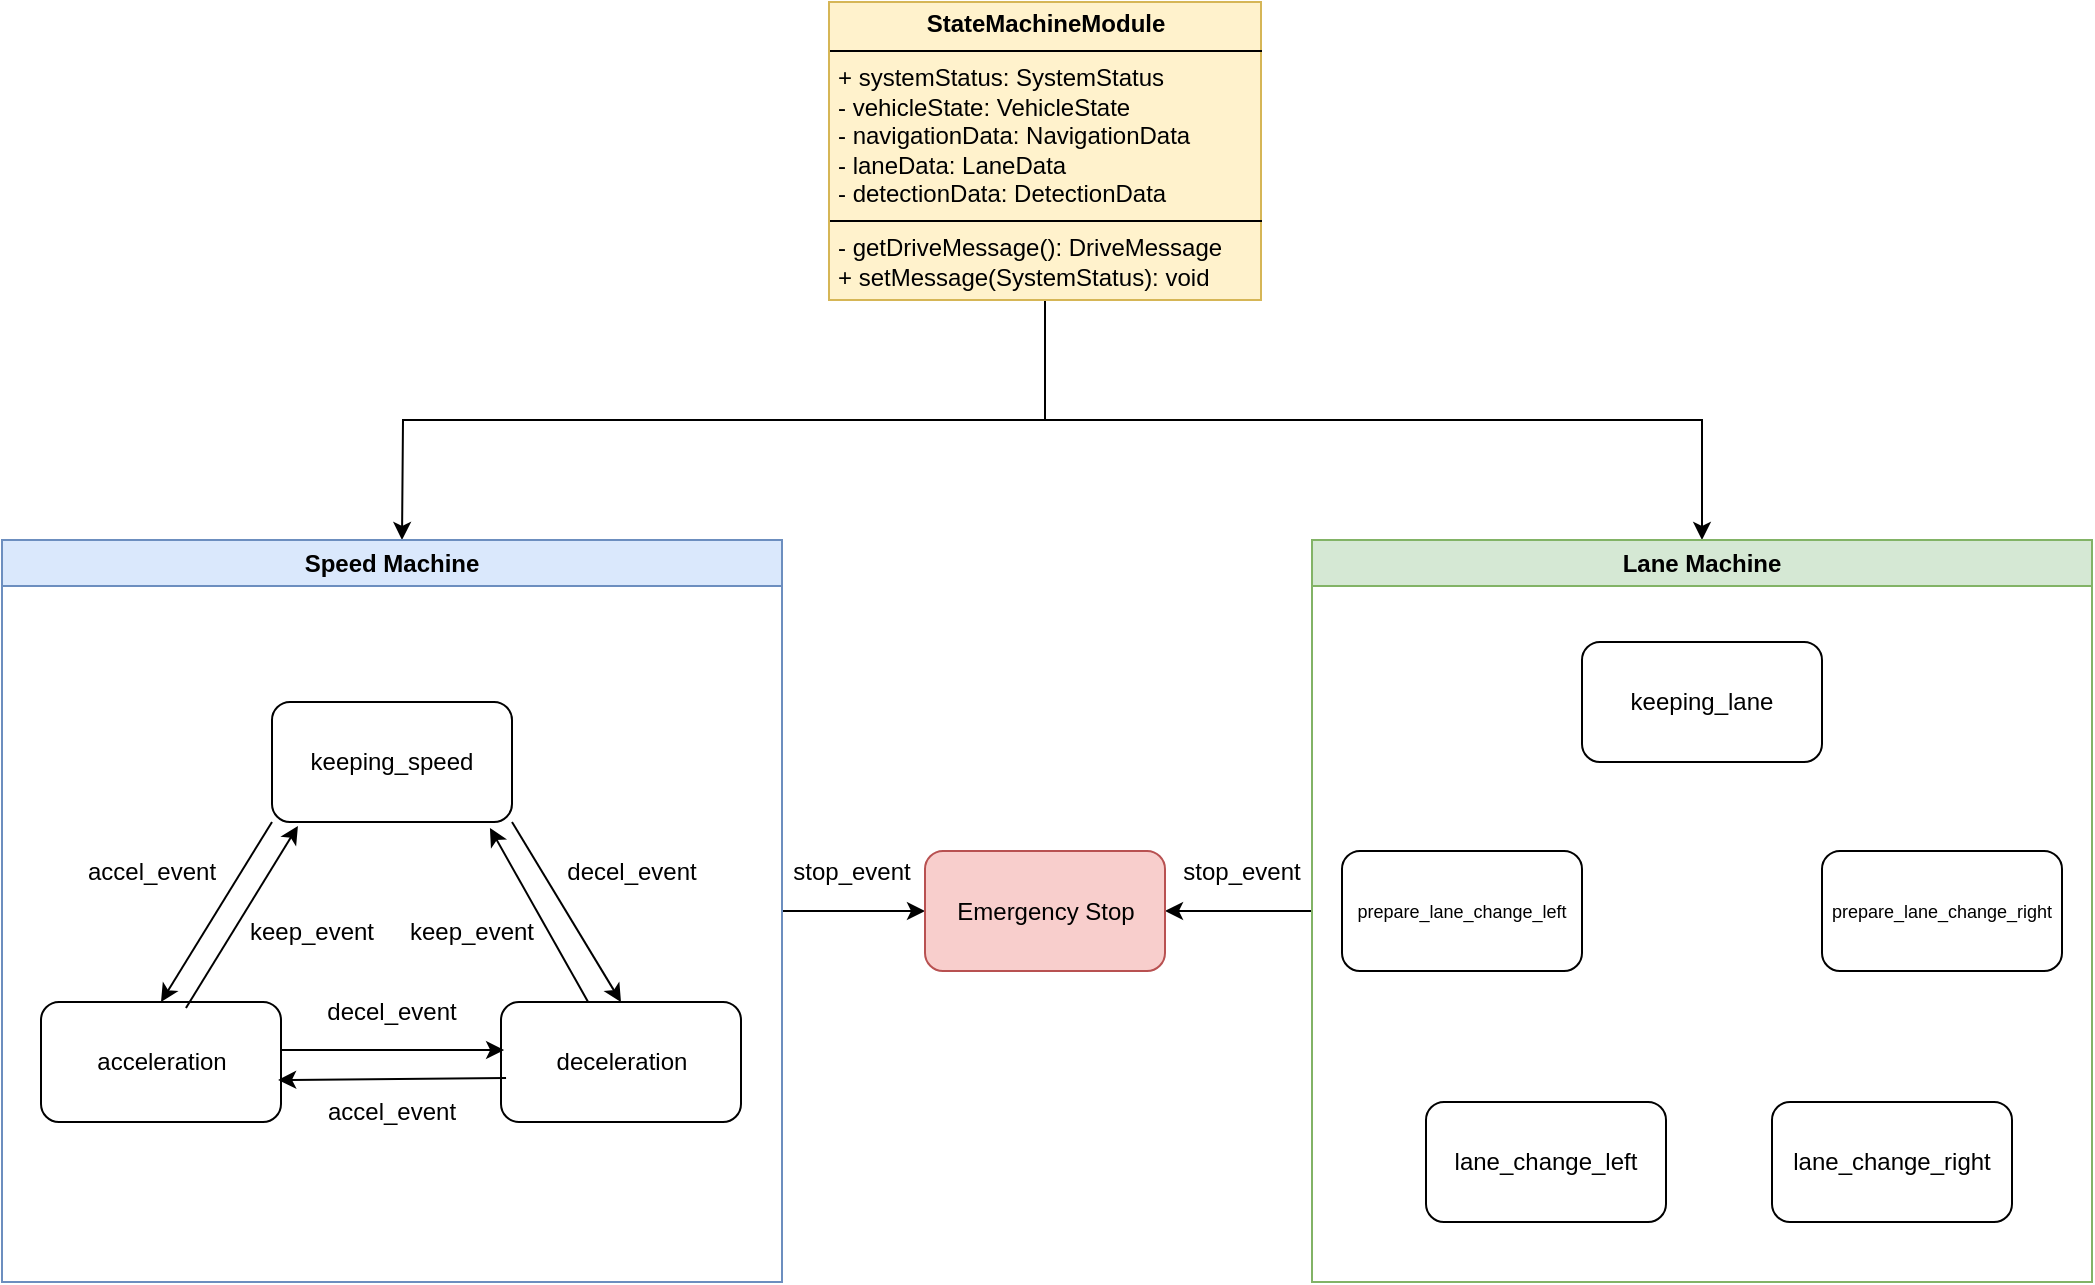 <mxfile version="24.2.3" type="github">
  <diagram name="페이지-1" id="8F4O5PCbXepd0RcYOLAG">
    <mxGraphModel dx="1362" dy="759" grid="1" gridSize="10" guides="1" tooltips="1" connect="1" arrows="1" fold="1" page="1" pageScale="1" pageWidth="1169" pageHeight="827" math="0" shadow="0">
      <root>
        <mxCell id="0" />
        <mxCell id="1" parent="0" />
        <mxCell id="qEPV8SCuz5l-aYVScs7q-12" style="edgeStyle=orthogonalEdgeStyle;rounded=0;orthogonalLoop=1;jettySize=auto;html=1;exitX=0.5;exitY=1;exitDx=0;exitDy=0;entryX=0.5;entryY=0;entryDx=0;entryDy=0;" edge="1" parent="1" source="qEPV8SCuz5l-aYVScs7q-18">
          <mxGeometry relative="1" as="geometry">
            <mxPoint x="479" y="216" as="sourcePoint" />
            <mxPoint x="265" y="309" as="targetPoint" />
          </mxGeometry>
        </mxCell>
        <mxCell id="qEPV8SCuz5l-aYVScs7q-16" style="edgeStyle=orthogonalEdgeStyle;rounded=0;orthogonalLoop=1;jettySize=auto;html=1;exitX=0.5;exitY=1;exitDx=0;exitDy=0;" edge="1" parent="1" source="qEPV8SCuz5l-aYVScs7q-18" target="qEPV8SCuz5l-aYVScs7q-15">
          <mxGeometry relative="1" as="geometry">
            <mxPoint x="479" y="216" as="sourcePoint" />
          </mxGeometry>
        </mxCell>
        <mxCell id="qEPV8SCuz5l-aYVScs7q-19" style="edgeStyle=orthogonalEdgeStyle;rounded=0;orthogonalLoop=1;jettySize=auto;html=1;exitX=1;exitY=0.5;exitDx=0;exitDy=0;entryX=0;entryY=0.5;entryDx=0;entryDy=0;" edge="1" parent="1" source="qEPV8SCuz5l-aYVScs7q-14" target="qEPV8SCuz5l-aYVScs7q-17">
          <mxGeometry relative="1" as="geometry" />
        </mxCell>
        <mxCell id="qEPV8SCuz5l-aYVScs7q-14" value="Speed Machine" style="swimlane;whiteSpace=wrap;html=1;fillColor=#dae8fc;strokeColor=#6c8ebf;" vertex="1" parent="1">
          <mxGeometry x="65" y="309" width="390" height="371" as="geometry">
            <mxRectangle x="40" y="200" width="140" height="30" as="alternateBounds" />
          </mxGeometry>
        </mxCell>
        <mxCell id="qEPV8SCuz5l-aYVScs7q-21" value="keeping_speed" style="rounded=1;whiteSpace=wrap;html=1;" vertex="1" parent="qEPV8SCuz5l-aYVScs7q-14">
          <mxGeometry x="135" y="81" width="120" height="60" as="geometry" />
        </mxCell>
        <mxCell id="qEPV8SCuz5l-aYVScs7q-22" value="acceleration" style="rounded=1;whiteSpace=wrap;html=1;" vertex="1" parent="qEPV8SCuz5l-aYVScs7q-14">
          <mxGeometry x="19.5" y="231" width="120" height="60" as="geometry" />
        </mxCell>
        <mxCell id="qEPV8SCuz5l-aYVScs7q-23" value="deceleration" style="rounded=1;whiteSpace=wrap;html=1;" vertex="1" parent="qEPV8SCuz5l-aYVScs7q-14">
          <mxGeometry x="249.5" y="231" width="120" height="60" as="geometry" />
        </mxCell>
        <mxCell id="qEPV8SCuz5l-aYVScs7q-38" value="decel_event" style="text;html=1;align=center;verticalAlign=middle;whiteSpace=wrap;rounded=0;" vertex="1" parent="qEPV8SCuz5l-aYVScs7q-14">
          <mxGeometry x="165" y="221" width="60" height="30" as="geometry" />
        </mxCell>
        <mxCell id="qEPV8SCuz5l-aYVScs7q-39" value="" style="endArrow=classic;html=1;rounded=0;entryX=0.5;entryY=0;entryDx=0;entryDy=0;exitX=1;exitY=1;exitDx=0;exitDy=0;" edge="1" parent="qEPV8SCuz5l-aYVScs7q-14" source="qEPV8SCuz5l-aYVScs7q-21" target="qEPV8SCuz5l-aYVScs7q-23">
          <mxGeometry width="50" height="50" relative="1" as="geometry">
            <mxPoint x="255" y="141" as="sourcePoint" />
            <mxPoint x="325" y="81" as="targetPoint" />
          </mxGeometry>
        </mxCell>
        <mxCell id="qEPV8SCuz5l-aYVScs7q-44" value="" style="endArrow=classic;html=1;rounded=0;exitX=0.996;exitY=0.4;exitDx=0;exitDy=0;exitPerimeter=0;entryX=0.013;entryY=0.4;entryDx=0;entryDy=0;entryPerimeter=0;" edge="1" parent="qEPV8SCuz5l-aYVScs7q-14" source="qEPV8SCuz5l-aYVScs7q-22" target="qEPV8SCuz5l-aYVScs7q-23">
          <mxGeometry width="50" height="50" relative="1" as="geometry">
            <mxPoint x="455" y="171" as="sourcePoint" />
            <mxPoint x="245" y="254" as="targetPoint" />
          </mxGeometry>
        </mxCell>
        <mxCell id="qEPV8SCuz5l-aYVScs7q-46" value="" style="endArrow=classic;html=1;rounded=0;exitX=0.021;exitY=0.633;exitDx=0;exitDy=0;entryX=0.988;entryY=0.65;entryDx=0;entryDy=0;entryPerimeter=0;exitPerimeter=0;" edge="1" parent="qEPV8SCuz5l-aYVScs7q-14" source="qEPV8SCuz5l-aYVScs7q-23" target="qEPV8SCuz5l-aYVScs7q-22">
          <mxGeometry width="50" height="50" relative="1" as="geometry">
            <mxPoint x="455" y="171" as="sourcePoint" />
            <mxPoint x="505" y="121" as="targetPoint" />
          </mxGeometry>
        </mxCell>
        <mxCell id="qEPV8SCuz5l-aYVScs7q-47" value="accel_event" style="text;html=1;align=center;verticalAlign=middle;whiteSpace=wrap;rounded=0;" vertex="1" parent="qEPV8SCuz5l-aYVScs7q-14">
          <mxGeometry x="165" y="271" width="60" height="30" as="geometry" />
        </mxCell>
        <mxCell id="qEPV8SCuz5l-aYVScs7q-49" value="decel_event" style="text;html=1;align=center;verticalAlign=middle;whiteSpace=wrap;rounded=0;" vertex="1" parent="qEPV8SCuz5l-aYVScs7q-14">
          <mxGeometry x="285" y="151" width="60" height="30" as="geometry" />
        </mxCell>
        <mxCell id="qEPV8SCuz5l-aYVScs7q-50" value="" style="endArrow=classic;html=1;rounded=0;exitX=0.363;exitY=0;exitDx=0;exitDy=0;exitPerimeter=0;entryX=0.908;entryY=1.05;entryDx=0;entryDy=0;entryPerimeter=0;" edge="1" parent="qEPV8SCuz5l-aYVScs7q-14" source="qEPV8SCuz5l-aYVScs7q-23" target="qEPV8SCuz5l-aYVScs7q-21">
          <mxGeometry width="50" height="50" relative="1" as="geometry">
            <mxPoint x="455" y="171" as="sourcePoint" />
            <mxPoint x="505" y="121" as="targetPoint" />
          </mxGeometry>
        </mxCell>
        <mxCell id="qEPV8SCuz5l-aYVScs7q-52" value="keep_event" style="text;html=1;align=center;verticalAlign=middle;whiteSpace=wrap;rounded=0;" vertex="1" parent="qEPV8SCuz5l-aYVScs7q-14">
          <mxGeometry x="205" y="181" width="60" height="30" as="geometry" />
        </mxCell>
        <mxCell id="qEPV8SCuz5l-aYVScs7q-53" value="" style="endArrow=classic;html=1;rounded=0;exitX=0.604;exitY=0.05;exitDx=0;exitDy=0;exitPerimeter=0;entryX=0.108;entryY=1.033;entryDx=0;entryDy=0;entryPerimeter=0;" edge="1" parent="qEPV8SCuz5l-aYVScs7q-14" source="qEPV8SCuz5l-aYVScs7q-22" target="qEPV8SCuz5l-aYVScs7q-21">
          <mxGeometry width="50" height="50" relative="1" as="geometry">
            <mxPoint x="455" y="171" as="sourcePoint" />
            <mxPoint x="505" y="121" as="targetPoint" />
          </mxGeometry>
        </mxCell>
        <mxCell id="qEPV8SCuz5l-aYVScs7q-54" value="" style="endArrow=classic;html=1;rounded=0;exitX=0;exitY=1;exitDx=0;exitDy=0;entryX=0.5;entryY=0;entryDx=0;entryDy=0;" edge="1" parent="qEPV8SCuz5l-aYVScs7q-14" source="qEPV8SCuz5l-aYVScs7q-21" target="qEPV8SCuz5l-aYVScs7q-22">
          <mxGeometry width="50" height="50" relative="1" as="geometry">
            <mxPoint x="455" y="171" as="sourcePoint" />
            <mxPoint x="505" y="121" as="targetPoint" />
          </mxGeometry>
        </mxCell>
        <mxCell id="qEPV8SCuz5l-aYVScs7q-55" value="keep_event" style="text;html=1;align=center;verticalAlign=middle;whiteSpace=wrap;rounded=0;" vertex="1" parent="qEPV8SCuz5l-aYVScs7q-14">
          <mxGeometry x="125" y="181" width="60" height="30" as="geometry" />
        </mxCell>
        <mxCell id="qEPV8SCuz5l-aYVScs7q-56" value="accel_event" style="text;html=1;align=center;verticalAlign=middle;whiteSpace=wrap;rounded=0;" vertex="1" parent="qEPV8SCuz5l-aYVScs7q-14">
          <mxGeometry x="45" y="151" width="60" height="30" as="geometry" />
        </mxCell>
        <mxCell id="qEPV8SCuz5l-aYVScs7q-20" style="edgeStyle=orthogonalEdgeStyle;rounded=0;orthogonalLoop=1;jettySize=auto;html=1;exitX=0;exitY=0.5;exitDx=0;exitDy=0;entryX=1;entryY=0.5;entryDx=0;entryDy=0;" edge="1" parent="1" source="qEPV8SCuz5l-aYVScs7q-15" target="qEPV8SCuz5l-aYVScs7q-17">
          <mxGeometry relative="1" as="geometry" />
        </mxCell>
        <mxCell id="qEPV8SCuz5l-aYVScs7q-15" value="Lane Machine" style="swimlane;whiteSpace=wrap;html=1;fillColor=#d5e8d4;strokeColor=#82b366;" vertex="1" parent="1">
          <mxGeometry x="720" y="309" width="390" height="371" as="geometry" />
        </mxCell>
        <mxCell id="qEPV8SCuz5l-aYVScs7q-28" value="keeping_lane" style="rounded=1;whiteSpace=wrap;html=1;" vertex="1" parent="qEPV8SCuz5l-aYVScs7q-15">
          <mxGeometry x="135" y="51" width="120" height="60" as="geometry" />
        </mxCell>
        <mxCell id="qEPV8SCuz5l-aYVScs7q-29" value="prepare_lane_change_right" style="rounded=1;whiteSpace=wrap;html=1;fontSize=9;" vertex="1" parent="qEPV8SCuz5l-aYVScs7q-15">
          <mxGeometry x="255" y="155.5" width="120" height="60" as="geometry" />
        </mxCell>
        <mxCell id="qEPV8SCuz5l-aYVScs7q-30" value="lane_change_right" style="rounded=1;whiteSpace=wrap;html=1;" vertex="1" parent="qEPV8SCuz5l-aYVScs7q-15">
          <mxGeometry x="230" y="281" width="120" height="60" as="geometry" />
        </mxCell>
        <mxCell id="qEPV8SCuz5l-aYVScs7q-31" value="lane_change_left" style="rounded=1;whiteSpace=wrap;html=1;" vertex="1" parent="qEPV8SCuz5l-aYVScs7q-15">
          <mxGeometry x="57" y="281" width="120" height="60" as="geometry" />
        </mxCell>
        <mxCell id="qEPV8SCuz5l-aYVScs7q-32" value="prepare_lane_change_left" style="rounded=1;whiteSpace=wrap;html=1;fontSize=9;" vertex="1" parent="qEPV8SCuz5l-aYVScs7q-15">
          <mxGeometry x="15" y="155.5" width="120" height="60" as="geometry" />
        </mxCell>
        <mxCell id="qEPV8SCuz5l-aYVScs7q-17" value="Emergency Stop" style="rounded=1;whiteSpace=wrap;html=1;fillColor=#f8cecc;strokeColor=#b85151;" vertex="1" parent="1">
          <mxGeometry x="526.5" y="464.5" width="120" height="60" as="geometry" />
        </mxCell>
        <mxCell id="qEPV8SCuz5l-aYVScs7q-18" value="&lt;p style=&quot;margin:0px;margin-top:4px;text-align:center;&quot;&gt;&lt;b&gt;StateMachineModule&lt;/b&gt;&lt;/p&gt;&lt;hr size=&quot;1&quot; style=&quot;border-style:solid;&quot;&gt;&lt;p style=&quot;margin:0px;margin-left:4px;&quot;&gt;+ systemStatus: SystemStatus&lt;br&gt;- vehicleState: VehicleState&lt;/p&gt;&lt;p style=&quot;margin:0px;margin-left:4px;&quot;&gt;- navigationData: NavigationData&lt;/p&gt;&lt;p style=&quot;margin:0px;margin-left:4px;&quot;&gt;- laneData: LaneData&lt;/p&gt;&lt;p style=&quot;margin:0px;margin-left:4px;&quot;&gt;- detectionData: DetectionData&lt;/p&gt;&lt;hr size=&quot;1&quot; style=&quot;border-style:solid;&quot;&gt;&lt;p style=&quot;margin:0px;margin-left:4px;&quot;&gt;- getDriveMessage(): DriveMessage&lt;br&gt;+ setMessage(SystemStatus): void&lt;/p&gt;" style="verticalAlign=top;align=left;overflow=fill;html=1;whiteSpace=wrap;textShadow=0;fillColor=#fff2cc;strokeColor=#d6b656;" vertex="1" parent="1">
          <mxGeometry x="478.5" y="40" width="216" height="149" as="geometry" />
        </mxCell>
        <mxCell id="qEPV8SCuz5l-aYVScs7q-58" value="stop_event" style="text;html=1;align=center;verticalAlign=middle;whiteSpace=wrap;rounded=0;" vertex="1" parent="1">
          <mxGeometry x="460" y="460" width="60" height="30" as="geometry" />
        </mxCell>
        <mxCell id="qEPV8SCuz5l-aYVScs7q-60" value="stop_event" style="text;html=1;align=center;verticalAlign=middle;whiteSpace=wrap;rounded=0;" vertex="1" parent="1">
          <mxGeometry x="654.5" y="460" width="60" height="30" as="geometry" />
        </mxCell>
      </root>
    </mxGraphModel>
  </diagram>
</mxfile>
